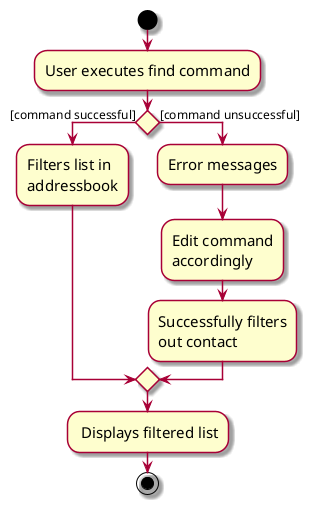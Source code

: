 @startuml
skin rose
skinparam ActivityFontSize 15
skinparam ArrowFontSize 12
start
:User executes find command;

'Since the beta syntax does not support placing the condition outside the
'diamond we place it as the true branch instead.

if () then ([command successful])
    :Filters list in
    addressbook;
else ([command unsuccessful])
    :Error messages;
    :Edit command
    accordingly;
    :Successfully filters
    out contact;
endif
: Displays filtered list;
stop
@enduml
